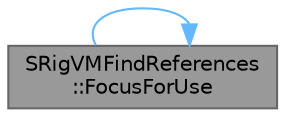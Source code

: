 digraph "SRigVMFindReferences::FocusForUse"
{
 // INTERACTIVE_SVG=YES
 // LATEX_PDF_SIZE
  bgcolor="transparent";
  edge [fontname=Helvetica,fontsize=10,labelfontname=Helvetica,labelfontsize=10];
  node [fontname=Helvetica,fontsize=10,shape=box,height=0.2,width=0.4];
  rankdir="LR";
  Node1 [id="Node000001",label="SRigVMFindReferences\l::FocusForUse",height=0.2,width=0.4,color="gray40", fillcolor="grey60", style="filled", fontcolor="black",tooltip="Focuses this widget's search box, and changes the mode as well, and optionally the search terms."];
  Node1 -> Node1 [id="edge1_Node000001_Node000001",color="steelblue1",style="solid",tooltip=" "];
}
